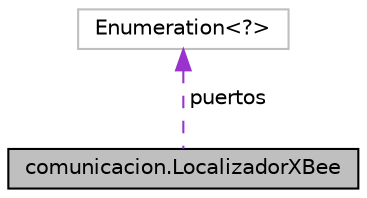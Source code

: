 digraph "comunicacion.LocalizadorXBee"
{
  edge [fontname="Helvetica",fontsize="10",labelfontname="Helvetica",labelfontsize="10"];
  node [fontname="Helvetica",fontsize="10",shape=record];
  Node1 [label="comunicacion.LocalizadorXBee",height=0.2,width=0.4,color="black", fillcolor="grey75", style="filled", fontcolor="black"];
  Node2 -> Node1 [dir="back",color="darkorchid3",fontsize="10",style="dashed",label=" puertos" ,fontname="Helvetica"];
  Node2 [label="Enumeration\<?\>",height=0.2,width=0.4,color="grey75", fillcolor="white", style="filled"];
}
